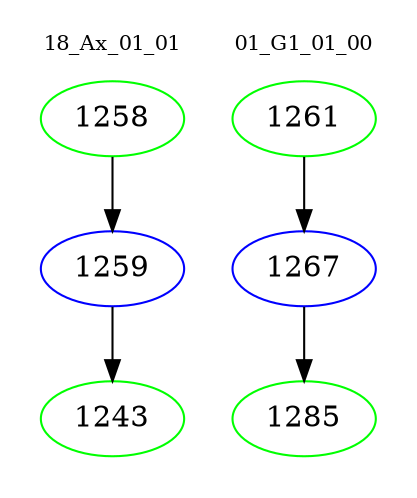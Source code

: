 digraph{
subgraph cluster_0 {
color = white
label = "18_Ax_01_01";
fontsize=10;
T0_1258 [label="1258", color="green"]
T0_1258 -> T0_1259 [color="black"]
T0_1259 [label="1259", color="blue"]
T0_1259 -> T0_1243 [color="black"]
T0_1243 [label="1243", color="green"]
}
subgraph cluster_1 {
color = white
label = "01_G1_01_00";
fontsize=10;
T1_1261 [label="1261", color="green"]
T1_1261 -> T1_1267 [color="black"]
T1_1267 [label="1267", color="blue"]
T1_1267 -> T1_1285 [color="black"]
T1_1285 [label="1285", color="green"]
}
}
